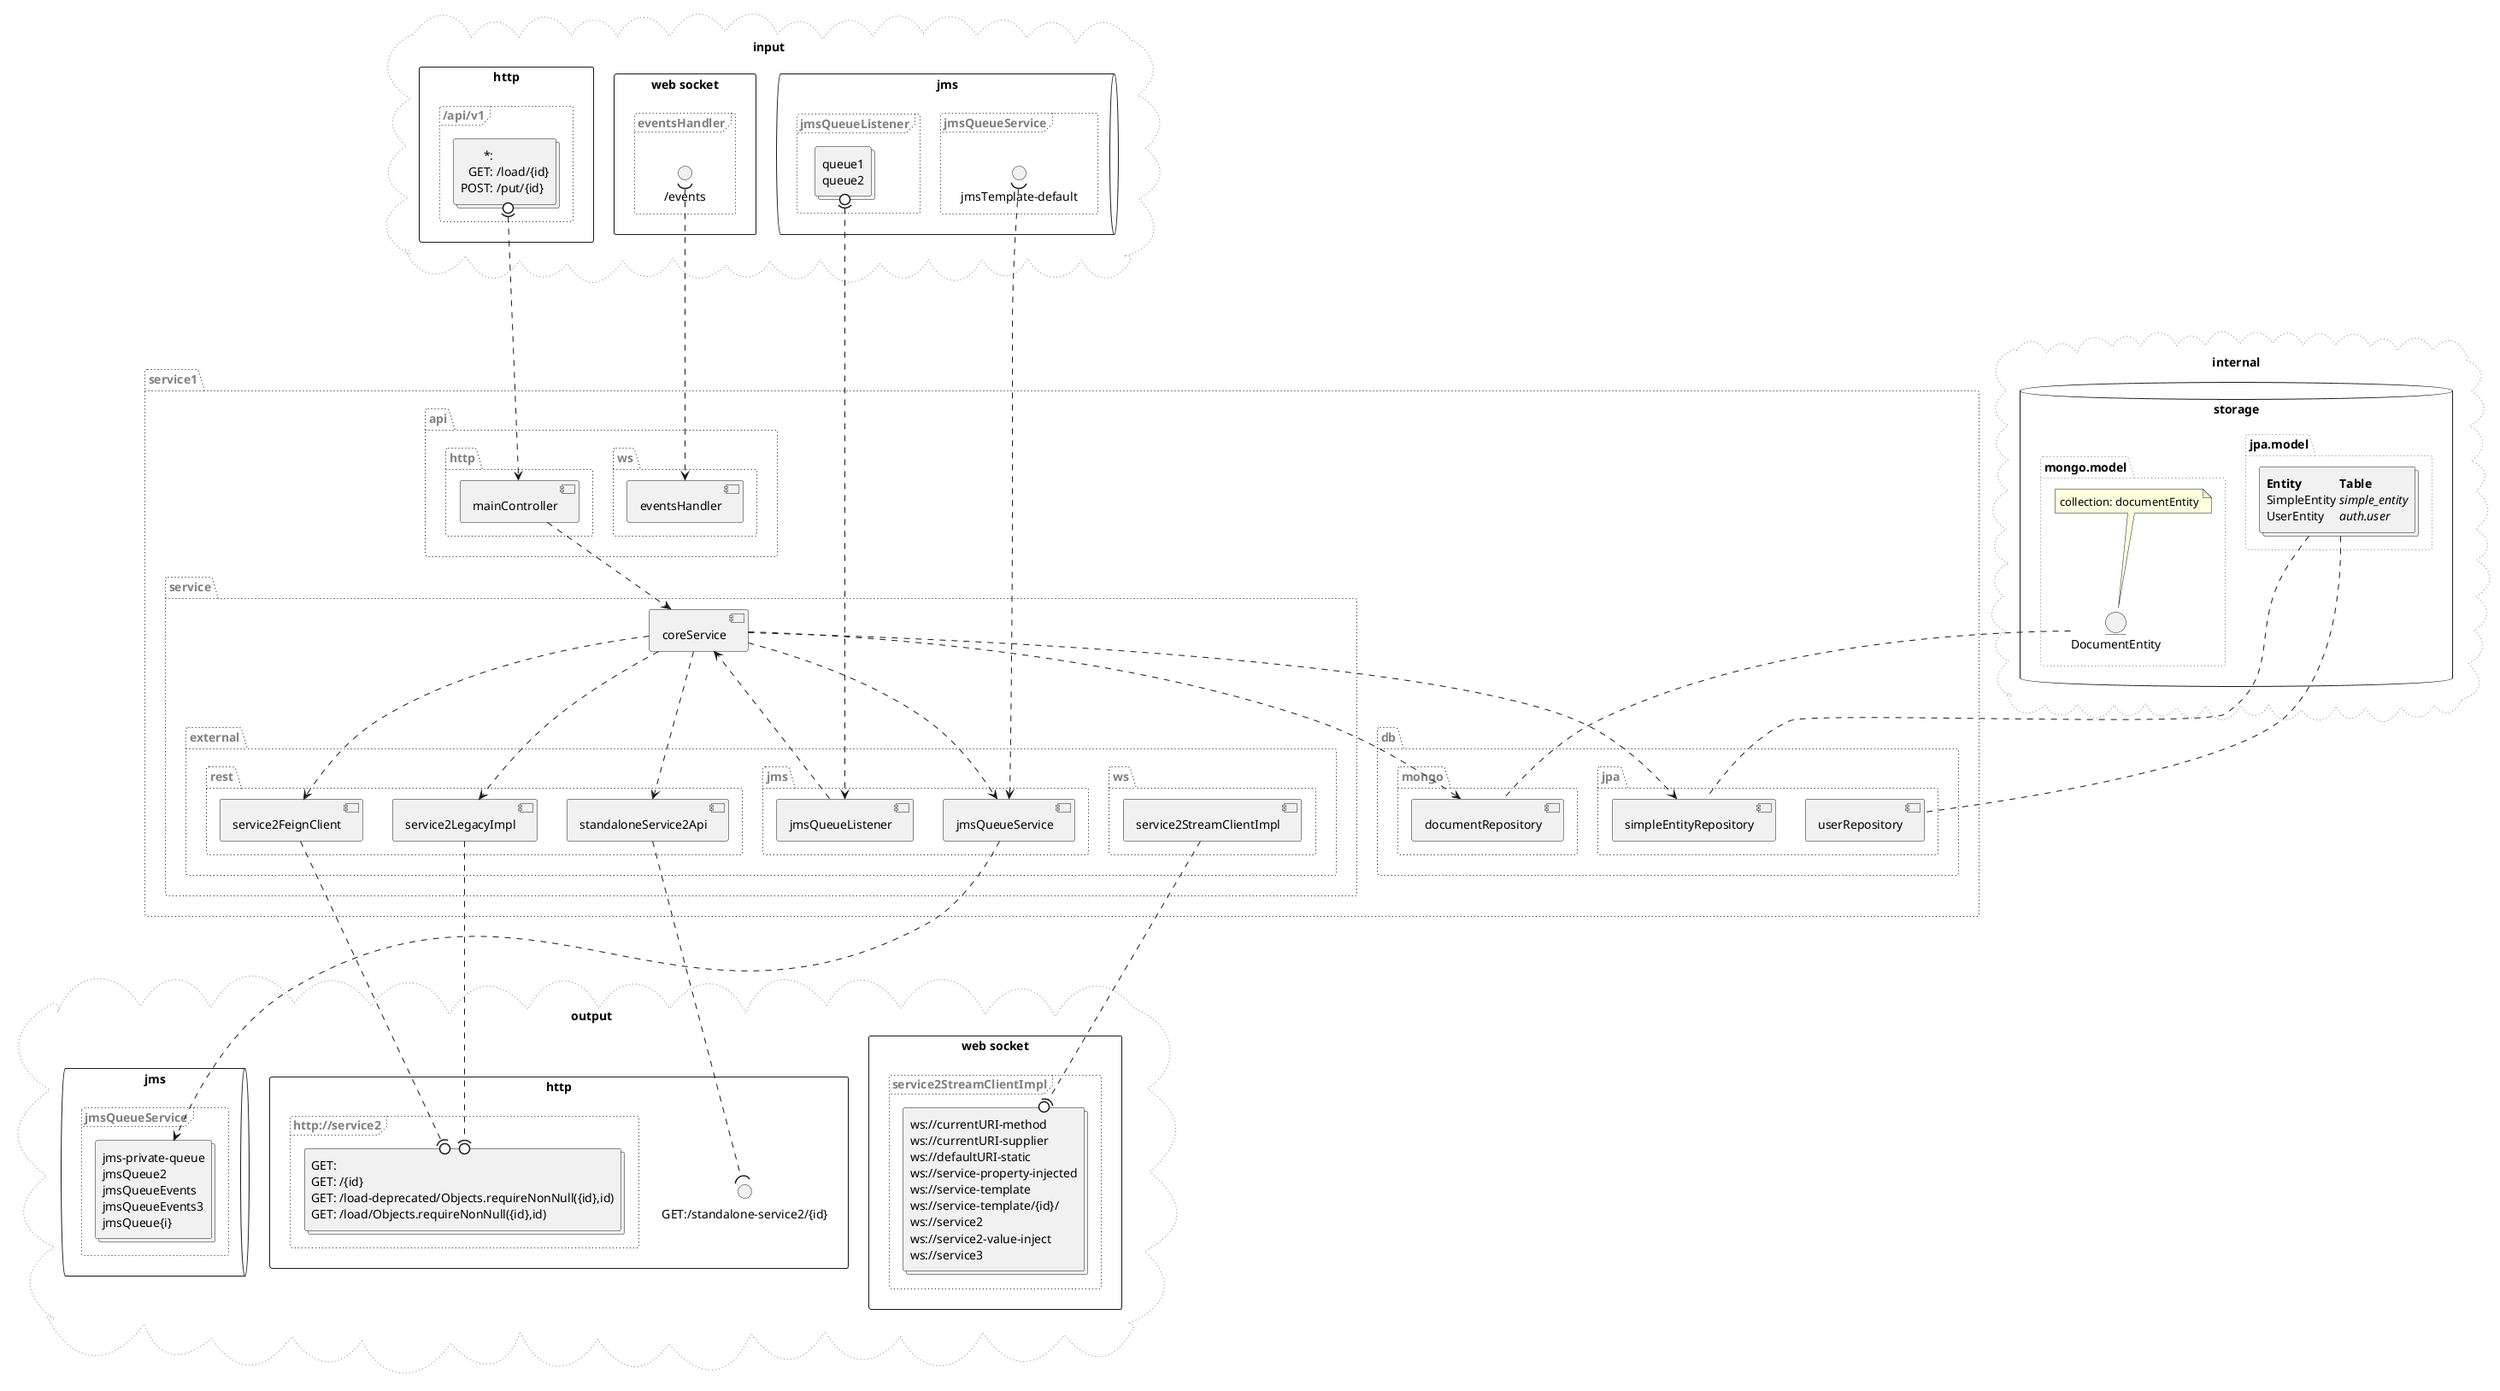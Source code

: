 @startuml
remove @unlinked
package "service1" as service1 #line.dotted;text:gray {
  package "api" as service1.api #line.dotted;text:gray {
    package "http" as service1.api.http #line.dotted;text:gray {
      component mainController as mainController
    }
    package "ws" as service1.api.ws #line.dotted;text:gray {
      component eventsHandler as eventsHandler
    }
  }
  package "db" as service1.db #line.dotted;text:gray {
    package "jpa" as service1.db.jpa #line.dotted;text:gray {
      component simpleEntityRepository as simpleEntityRepository
      component userRepository as userRepository
    }
    package "mongo" as service1.db.mongo #line.dotted;text:gray {
      component documentRepository as documentRepository
    }
  }
  package "service" as service1.service #line.dotted;text:gray {
    component coreService as coreService
    package "external" as service1.service.external #line.dotted;text:gray {
      package "jms" as service1.service.external.jms #line.dotted;text:gray {
        component jmsQueueListener as jmsQueueListener
        component jmsQueueService as jmsQueueService
      }
      package "rest" as service1.service.external.rest #line.dotted;text:gray {
        component service2FeignClient as service2FeignClient
        component service2LegacyImpl as service2LegacyImpl
        component standaloneService2Api as standaloneService2Api
      }
      package "ws" as service1.service.external.ws #line.dotted;text:gray {
        component service2StreamClientImpl as service2StreamClientImpl
      }
    }
  }
}
coreService ..> documentRepository
coreService ..> jmsQueueService
coreService ..> service2FeignClient
coreService ..> service2LegacyImpl
coreService ..> simpleEntityRepository
coreService ..> standaloneService2Api
jmsQueueListener ..> coreService
mainController ..> coreService
cloud "input" as input #line.dotted;line:gray; {
  rectangle "http" as input.http {
    frame "/api/v1" as input.http..api.v1 #line.dotted;text:gray {
      collections "<#transparent,transparent>|<r>*: | |\n\
<#transparent,transparent>|<r>GET: |/load/{id}|\n\
<#transparent,transparent>|<r>POST: |/put/{id}|" as input.http..api.v1.interfaces
      input.http..api.v1.interfaces 0)....> mainController
    }
  }
  rectangle "web socket" as input.websocket {
    frame "eventsHandler" as input.websocket.eventsHandler.eventsHandler.interfaces #line.dotted;text:gray {
      interface "/events" as in.eventsHandler.in.ws..events
      in.eventsHandler.in.ws..events )....> eventsHandler
    }
  }
  queue "jms" as input.jms {
    frame "jmsQueueListener" as input.jms.jmsQueueListener.jmsQueueListener.interfaces #line.dotted;text:gray {
      collections "<#transparent,transparent>|queue1|\n\
<#transparent,transparent>|queue2|" as input.jms.jmsQueueListener.interfaces
      input.jms.jmsQueueListener.interfaces 0)....> jmsQueueListener
    }
    frame "jmsQueueService" as input.jms.jmsQueueService.jmsQueueService.interfaces #line.dotted;text:gray {
      interface "jmsTemplate-default" as in.jmsQueueService.jmsTemplate.default.in
      in.jmsQueueService.jmsTemplate.default.in )....> jmsQueueService
    }
  }
}
cloud "output" as output #line.dotted;line:gray; {
  rectangle "http" as output.http {
    interface "GET:/standalone-service2/{id}" as out.GET.standalone.service2..id.
    standaloneService2Api ....( out.GET.standalone.service2..id.
    frame "http://service2" as output.http.http...service2 #line.dotted;text:gray {
      collections "<#transparent,transparent>|<r>GET: | |\n\
<#transparent,transparent>|<r>GET: |/{id}|\n\
<#transparent,transparent>|<r>GET: |/load-deprecated/Objects.requireNonNull({id},id)|\n\
<#transparent,transparent>|<r>GET: |/load/Objects.requireNonNull({id},id)|" as output.http.http...service2.interfaces
      service2LegacyImpl ....(0 output.http.http...service2.interfaces
      service2FeignClient ....(0 output.http.http...service2.interfaces
    }
  }
  rectangle "web socket" as output.websocket {
    frame "service2StreamClientImpl" as output.websocket.service2StreamClientImpl.service2StreamClientImpl.interfaces #line.dotted;text:gray {
      collections "<#transparent,transparent>|ws://currentURI-method|\n\
<#transparent,transparent>|ws://currentURI-supplier|\n\
<#transparent,transparent>|ws://defaultURI-static|\n\
<#transparent,transparent>|ws://service-property-injected|\n\
<#transparent,transparent>|ws://service-template|\n\
<#transparent,transparent>|ws://service-template/{id}/|\n\
<#transparent,transparent>|ws://service2|\n\
<#transparent,transparent>|ws://service2-value-inject|\n\
<#transparent,transparent>|ws://service3|" as output.websocket.service2StreamClientImpl.interfaces
      service2StreamClientImpl ....(0 output.websocket.service2StreamClientImpl.interfaces
    }
  }
  queue "jms" as output.jms {
    frame "jmsQueueService" as output.jms.jmsQueueService.jmsQueueService.interfaces #line.dotted;text:gray {
      collections "<#transparent,transparent>|jms-private-queue|\n\
<#transparent,transparent>|jmsQueue2|\n\
<#transparent,transparent>|jmsQueueEvents|\n\
<#transparent,transparent>|jmsQueueEvents3|\n\
<#transparent,transparent>|jmsQueue{i}|" as output.jms.jmsQueueService.interfaces
      jmsQueueService ....> output.jms.jmsQueueService.interfaces
    }
  }
}
cloud "internal" as internal #line.dotted;line:gray; {
  database "storage" as internal.storage {
    folder "jpa.model" as internal.storage.jpa.model #line.dotted;line:gray; {
      collections "<#transparent,transparent>|=Entity |=Table|\n\
<#transparent,transparent>|SimpleEntity |<i>simple_entity|\n\
<#transparent,transparent>|UserEntity |<i>auth.user|" as internal.storage.jpa.model.interfaces
      internal.storage.jpa.model.interfaces .. simpleEntityRepository
      internal.storage.jpa.model.interfaces .. userRepository
    }
    folder "mongo.model" as internal.storage.mongo.model #line.dotted;line:gray; {
      entity "DocumentEntity" as internal.mongo.classservice1.db.mongo.model.DocumentEntity..documentEntity.
      note "collection: documentEntity" as internal.mongo.classservice1.db.mongo.model.DocumentEntity..documentEntity..table_name
      internal.mongo.classservice1.db.mongo.model.DocumentEntity..documentEntity..table_name .. internal.mongo.classservice1.db.mongo.model.DocumentEntity..documentEntity.
      internal.mongo.classservice1.db.mongo.model.DocumentEntity..documentEntity. .. documentRepository
    }
  }
}
@enduml
